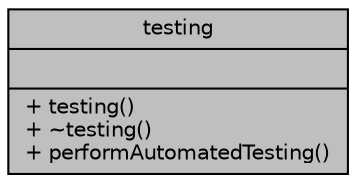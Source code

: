 digraph "testing"
{
 // LATEX_PDF_SIZE
  edge [fontname="Helvetica",fontsize="10",labelfontname="Helvetica",labelfontsize="10"];
  node [fontname="Helvetica",fontsize="10",shape=record];
  Node1 [label="{testing\n||+ testing()\l+ ~testing()\l+ performAutomatedTesting()\l}",height=0.2,width=0.4,color="black", fillcolor="grey75", style="filled", fontcolor="black",tooltip="Provides object that performs and displays automated test-cases on screen for ALL objects in this pro..."];
}
